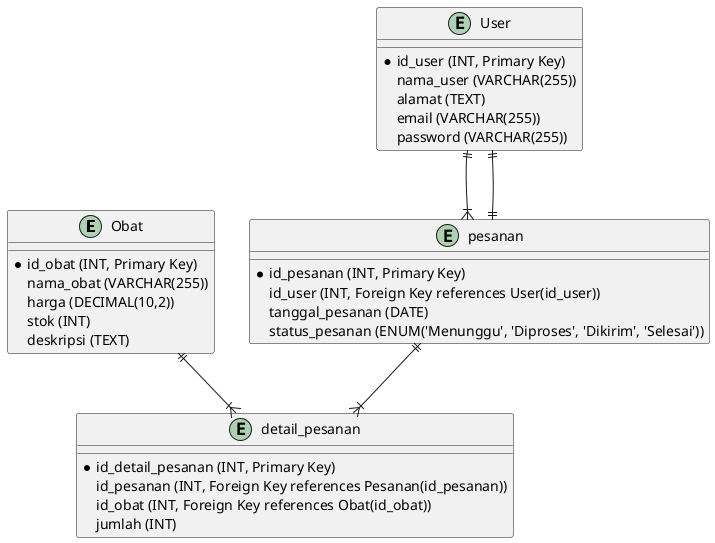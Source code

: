 @startuml 

entity Obat{
    *id_obat (INT, Primary Key)
    nama_obat (VARCHAR(255))
    harga (DECIMAL(10,2))
    stok (INT)
    deskripsi (TEXT)
}

entity User{
    *id_user (INT, Primary Key)
    nama_user (VARCHAR(255))
    alamat (TEXT)
    email (VARCHAR(255))
    password (VARCHAR(255))
}

entity pesanan{
    *id_pesanan (INT, Primary Key)
    id_user (INT, Foreign Key references User(id_user))
    tanggal_pesanan (DATE)
    status_pesanan (ENUM('Menunggu', 'Diproses', 'Dikirim', 'Selesai'))
}

entity detail_pesanan{
    *id_detail_pesanan (INT, Primary Key)
    id_pesanan (INT, Foreign Key references Pesanan(id_pesanan))
    id_obat (INT, Foreign Key references Obat(id_obat))
    jumlah (INT)
}


Obat ||--|{ detail_pesanan
' Satu obat dapat memiliki banyak detail pesanan. 
' berarti satu obat dapat dibeli dalam banyak pesanan yang berbeda.
' Kolom id_obat di tabel Detail_Pesanan adalah kunci asing yang merujuk ke kolom id_obat di tabel Obat. 
' hal tersebut memastikan bahwa setiap detail pesanan terkait dengan obat yang valid.

User ||--|{ pesanan
' Satu user dapat memiliki banyak pesanan. 
' Ini berarti bahwa satu user dapat melakukan banyak pemesanan obat yang berbeda.
' Kolom id_pesanan di tabel Detail_Pesanan adalah kunci asing yang merujuk ke kolom id_pesanan di tabel Pesanan. \
' Hal ini memastikan bahwa setiap detail pesanan terkait dengan pesanan yang valid.

pesanan ||--|{ detail_pesanan
' Satu user dapat memiliki banyak pesanan. 
' Ini berarti bahwa satu user dapat melakukan banyak pemesanan obat yang berbeda.
' Kolom id_user di tabel Pesanan adalah kunci asing yang merujuk ke kolom id_user di tabel User. 
' Hal ini memastikan bahwa setiap pesanan dibuat oleh user yang valid.

User ||--|| pesanan
' Satu pesanan dibuat oleh satu user. 
' Ini berarti bahwa setiap pesanan hanya dapat dikaitkan dengan satu user.
' Kolom id_user di tabel Pesanan adalah kunci asing yang merujuk ke kolom id_user di tabel User. 
' Hal ini memastikan bahwa setiap pesanan memiliki user yang terkait dengannya.

@enduml 